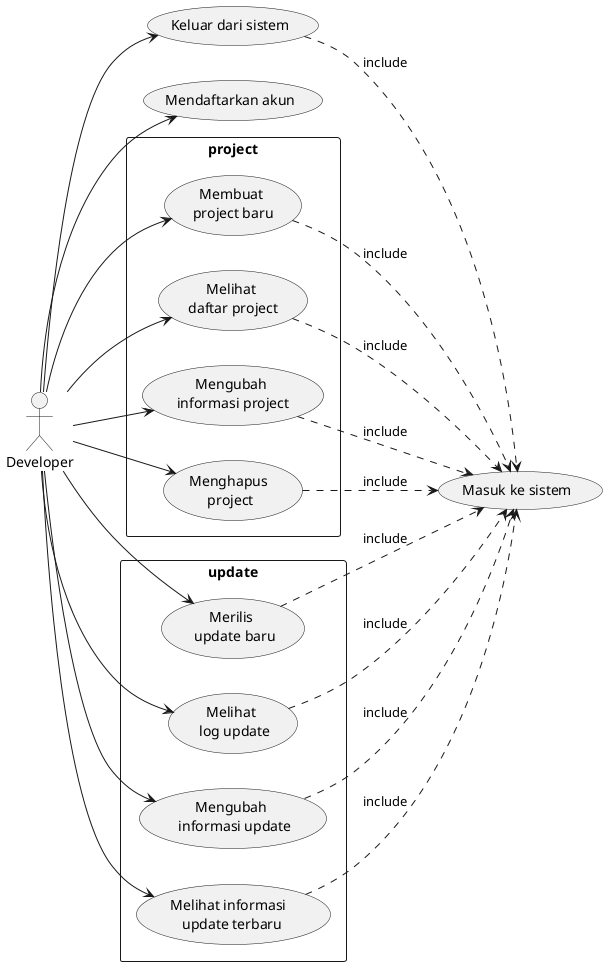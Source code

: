 @startuml usecase
left to right direction

actor Developer as dev

' auth use case
usecase (Masuk ke sistem) as login
usecase (Keluar dari sistem) as logout
usecase (Mendaftarkan akun) as register

(logout) ..> login : include

dev-->(register)
dev-->(logout)

' project use case
rectangle project {
  usecase (Membuat \nproject baru) as (create project)
  usecase (Melihat \ndaftar project) as (list project)
  usecase (Mengubah \ninformasi project) as (edit project)
  usecase (Menghapus \nproject) as (delete project)

  dev-->(create project)
  dev-->(list project)
  dev-->(edit project)
  dev-->(delete project)

  (create project) ..> login : include
  (list project) ..> login : include
  (edit project) ..> login : include
  (delete project) ..> login : include
}

' update use case
rectangle update {
  usecase (Merilis \n update baru) as (create update)
  usecase (Melihat \n log update) as (list update)
  usecase (Mengubah \n informasi update) as (edit update)
  usecase (Melihat informasi \n update terbaru) as (latest update)

  (create update) ..> login : include
  (list update) ..> login : include
  (edit update) ..> login : include
  (latest update) ..> login : include

  dev-->(create update)
  dev-->(list update)
  dev-->(edit update)
  dev-->(latest update)
}

@enduml